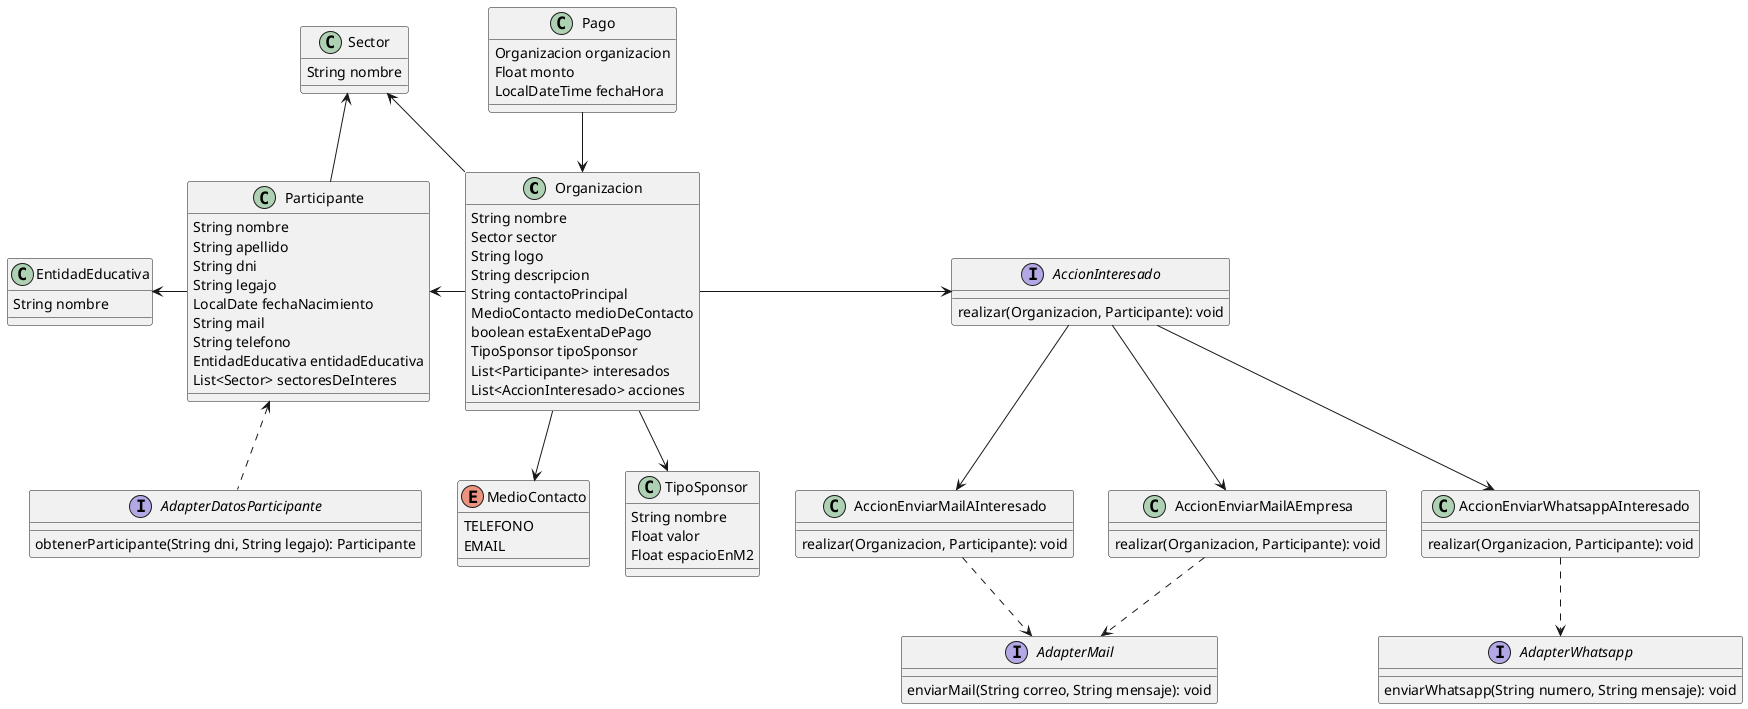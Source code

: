 @startuml
'https://plantuml.com/class-diagram

class Organizacion {
    String nombre
    Sector sector
    String logo
    String descripcion
    String contactoPrincipal
    MedioContacto medioDeContacto
    boolean estaExentaDePago
    TipoSponsor tipoSponsor
    List<Participante> interesados
    List<AccionInteresado> acciones
}

class Sector {
    String nombre
}

enum MedioContacto {
    TELEFONO
    EMAIL
}

class TipoSponsor {
    String nombre
    Float valor
    Float espacioEnM2
}

class Participante {
    String nombre
    String apellido
    String dni
    String legajo
    LocalDate fechaNacimiento
    String mail
    String telefono
    EntidadEducativa entidadEducativa
    List<Sector> sectoresDeInteres
}

class EntidadEducativa {
    String nombre
}

interface AdapterDatosParticipante {
    obtenerParticipante(String dni, String legajo): Participante
}

class Pago {
    Organizacion organizacion
    Float monto
    LocalDateTime fechaHora
}

interface AccionInteresado {
    realizar(Organizacion, Participante): void
}

class AccionEnviarMailAInteresado {
    realizar(Organizacion, Participante): void
}

class AccionEnviarMailAEmpresa {
    realizar(Organizacion, Participante): void
}

class AccionEnviarWhatsappAInteresado {
    realizar(Organizacion, Participante): void
}

interface AdapterMail {
    enviarMail(String correo, String mensaje): void
}

interface AdapterWhatsapp {
    enviarWhatsapp(String numero, String mensaje): void
}

Sector <-- Organizacion
Organizacion --> MedioContacto
Organizacion --> TipoSponsor
Participante <- Organizacion
Organizacion -> AccionInteresado
AccionInteresado --> AccionEnviarMailAInteresado
AccionInteresado --> AccionEnviarMailAEmpresa
AccionInteresado --> AccionEnviarWhatsappAInteresado
AccionEnviarMailAEmpresa ..> AdapterMail
AccionEnviarMailAInteresado ..> AdapterMail
AccionEnviarWhatsappAInteresado ..> AdapterWhatsapp
EntidadEducativa <- Participante
Sector <-- Participante
Participante <.. AdapterDatosParticipante
Pago --> Organizacion

@enduml